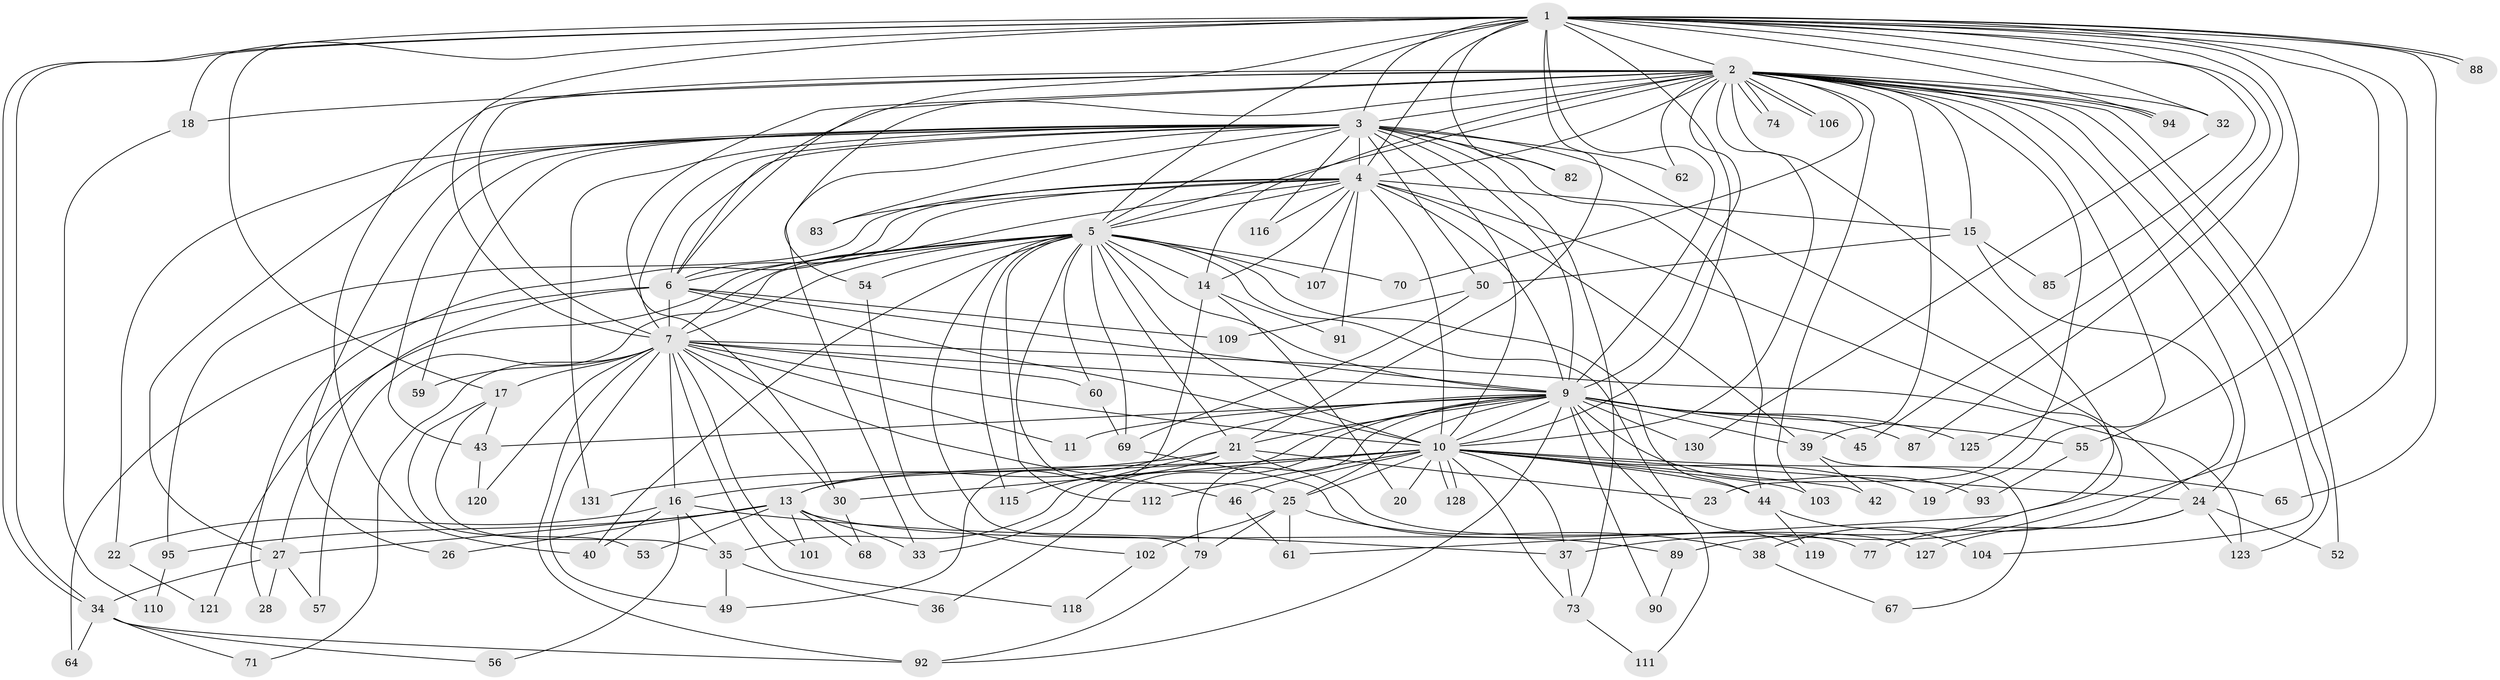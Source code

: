 // original degree distribution, {28: 0.007633587786259542, 35: 0.007633587786259542, 18: 0.007633587786259542, 21: 0.007633587786259542, 26: 0.007633587786259542, 12: 0.007633587786259542, 24: 0.007633587786259542, 17: 0.007633587786259542, 29: 0.007633587786259542, 25: 0.007633587786259542, 2: 0.549618320610687, 3: 0.1984732824427481, 8: 0.015267175572519083, 5: 0.030534351145038167, 6: 0.015267175572519083, 7: 0.022900763358778626, 4: 0.0916030534351145}
// Generated by graph-tools (version 1.1) at 2025/41/03/06/25 10:41:35]
// undirected, 98 vertices, 237 edges
graph export_dot {
graph [start="1"]
  node [color=gray90,style=filled];
  1 [super="+108"];
  2 [super="+99"];
  3 [super="+8"];
  4 [super="+129"];
  5 [super="+117"];
  6 [super="+12"];
  7 [super="+75"];
  9 [super="+114"];
  10 [super="+29"];
  11;
  13 [super="+41"];
  14 [super="+51"];
  15 [super="+84"];
  16;
  17 [super="+48"];
  18;
  19;
  20;
  21 [super="+66"];
  22;
  23;
  24 [super="+98"];
  25 [super="+31"];
  26;
  27 [super="+105"];
  28;
  30 [super="+122"];
  32;
  33 [super="+76"];
  34 [super="+100"];
  35 [super="+58"];
  36;
  37 [super="+80"];
  38;
  39 [super="+78"];
  40 [super="+63"];
  42;
  43;
  44 [super="+47"];
  45;
  46;
  49 [super="+81"];
  50;
  52;
  53;
  54;
  55;
  56;
  57;
  59;
  60;
  61 [super="+113"];
  62;
  64;
  65;
  67;
  68;
  69 [super="+72"];
  70;
  71;
  73 [super="+86"];
  74;
  77;
  79 [super="+97"];
  82;
  83;
  85;
  87;
  88;
  89;
  90;
  91;
  92 [super="+96"];
  93;
  94 [super="+126"];
  95;
  101;
  102;
  103;
  104;
  106;
  107;
  109;
  110;
  111;
  112;
  115;
  116;
  118;
  119;
  120;
  121;
  123 [super="+124"];
  125;
  127;
  128;
  130;
  131;
  1 -- 2 [weight=2];
  1 -- 3 [weight=3];
  1 -- 4;
  1 -- 5;
  1 -- 6;
  1 -- 7;
  1 -- 9;
  1 -- 10;
  1 -- 17;
  1 -- 18;
  1 -- 32;
  1 -- 34;
  1 -- 34;
  1 -- 37;
  1 -- 45;
  1 -- 55;
  1 -- 65;
  1 -- 82;
  1 -- 85;
  1 -- 87;
  1 -- 88;
  1 -- 88;
  1 -- 125;
  1 -- 21;
  1 -- 94;
  2 -- 3 [weight=2];
  2 -- 4;
  2 -- 5;
  2 -- 6;
  2 -- 7;
  2 -- 9;
  2 -- 10 [weight=2];
  2 -- 15;
  2 -- 18;
  2 -- 19;
  2 -- 23;
  2 -- 24;
  2 -- 30;
  2 -- 32;
  2 -- 40;
  2 -- 52;
  2 -- 54;
  2 -- 61;
  2 -- 62;
  2 -- 70;
  2 -- 74;
  2 -- 74;
  2 -- 94;
  2 -- 94;
  2 -- 103;
  2 -- 104;
  2 -- 106;
  2 -- 106;
  2 -- 123;
  2 -- 14;
  2 -- 39;
  3 -- 4 [weight=2];
  3 -- 5 [weight=2];
  3 -- 6 [weight=2];
  3 -- 7 [weight=3];
  3 -- 9 [weight=2];
  3 -- 10 [weight=2];
  3 -- 22;
  3 -- 26;
  3 -- 33;
  3 -- 43;
  3 -- 62;
  3 -- 116;
  3 -- 131;
  3 -- 82;
  3 -- 83;
  3 -- 24;
  3 -- 50;
  3 -- 59;
  3 -- 73;
  3 -- 44;
  3 -- 27;
  4 -- 5;
  4 -- 6;
  4 -- 7;
  4 -- 9;
  4 -- 10;
  4 -- 14;
  4 -- 15 [weight=2];
  4 -- 28;
  4 -- 39;
  4 -- 83;
  4 -- 89;
  4 -- 91 [weight=2];
  4 -- 95;
  4 -- 107;
  4 -- 116;
  5 -- 6;
  5 -- 7;
  5 -- 9;
  5 -- 10;
  5 -- 14;
  5 -- 21 [weight=2];
  5 -- 25;
  5 -- 44;
  5 -- 54;
  5 -- 57;
  5 -- 60;
  5 -- 70;
  5 -- 79;
  5 -- 107;
  5 -- 111;
  5 -- 112;
  5 -- 115;
  5 -- 121;
  5 -- 69;
  5 -- 40;
  6 -- 7;
  6 -- 9 [weight=2];
  6 -- 10;
  6 -- 64;
  6 -- 109;
  6 -- 27;
  7 -- 9;
  7 -- 10;
  7 -- 11;
  7 -- 16;
  7 -- 17;
  7 -- 30;
  7 -- 46;
  7 -- 49;
  7 -- 59;
  7 -- 60;
  7 -- 71;
  7 -- 92;
  7 -- 101;
  7 -- 118;
  7 -- 120;
  7 -- 123;
  9 -- 10;
  9 -- 11;
  9 -- 13 [weight=2];
  9 -- 21;
  9 -- 36;
  9 -- 39;
  9 -- 43;
  9 -- 45;
  9 -- 55;
  9 -- 79;
  9 -- 87;
  9 -- 90;
  9 -- 93;
  9 -- 119;
  9 -- 125;
  9 -- 130;
  9 -- 92;
  9 -- 25;
  9 -- 33;
  10 -- 13;
  10 -- 16;
  10 -- 19;
  10 -- 20;
  10 -- 25;
  10 -- 42;
  10 -- 44;
  10 -- 46;
  10 -- 65;
  10 -- 73;
  10 -- 103;
  10 -- 128;
  10 -- 128;
  10 -- 112;
  10 -- 30;
  10 -- 37;
  10 -- 24;
  13 -- 26;
  13 -- 27;
  13 -- 33;
  13 -- 89;
  13 -- 101;
  13 -- 68;
  13 -- 53;
  13 -- 95;
  14 -- 20;
  14 -- 49;
  14 -- 91;
  15 -- 38;
  15 -- 50;
  15 -- 85;
  16 -- 22;
  16 -- 35;
  16 -- 37;
  16 -- 40;
  16 -- 56;
  17 -- 43;
  17 -- 53;
  17 -- 35;
  18 -- 110;
  21 -- 23;
  21 -- 35;
  21 -- 115;
  21 -- 131;
  21 -- 127;
  22 -- 121;
  24 -- 52;
  24 -- 77;
  24 -- 123;
  24 -- 127;
  25 -- 102;
  25 -- 79;
  25 -- 38;
  25 -- 61;
  27 -- 28;
  27 -- 57;
  27 -- 34;
  30 -- 68;
  32 -- 130;
  34 -- 56;
  34 -- 64;
  34 -- 71;
  34 -- 92;
  35 -- 36;
  35 -- 49;
  37 -- 73;
  38 -- 67;
  39 -- 42;
  39 -- 67;
  43 -- 120;
  44 -- 119;
  44 -- 104;
  46 -- 61;
  50 -- 69;
  50 -- 109;
  54 -- 102;
  55 -- 93;
  60 -- 69;
  69 -- 77;
  73 -- 111;
  79 -- 92;
  89 -- 90;
  95 -- 110;
  102 -- 118;
}
